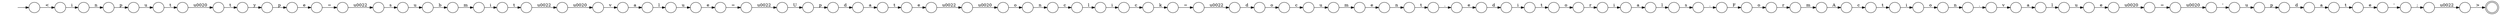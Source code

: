 digraph Automaton {
  rankdir = LR;
  0 [shape=circle,label=""];
  0 -> 9 [label="r"]
  1 [shape=circle,label=""];
  1 -> 57 [label="e"]
  2 [shape=circle,label=""];
  2 -> 75 [label="\u0022"]
  3 [shape=circle,label=""];
  3 -> 88 [label="y"]
  4 [shape=circle,label=""];
  4 -> 67 [label="k"]
  5 [shape=circle,label=""];
  5 -> 39 [label="m"]
  6 [shape=circle,label=""];
  6 -> 23 [label="a"]
  7 [shape=circle,label=""];
  7 -> 19 [label="u"]
  8 [shape=circle,label=""];
  8 -> 37 [label="t"]
  9 [shape=circle,label=""];
  9 -> 52 [label="i"]
  10 [shape=circle,label=""];
  10 -> 90 [label="."]
  11 [shape=circle,label=""];
  11 -> 51 [label="i"]
  12 [shape=circle,label=""];
  initial [shape=plaintext,label=""];
  initial -> 12
  12 -> 15 [label="<"]
  13 [shape=circle,label=""];
  13 -> 17 [label="l"]
  14 [shape=doublecircle,label=""];
  15 [shape=circle,label=""];
  15 -> 66 [label="i"]
  16 [shape=circle,label=""];
  16 -> 24 [label="p"]
  17 [shape=circle,label=""];
  17 -> 10 [label="s"]
  18 [shape=circle,label=""];
  18 -> 62 [label="e"]
  19 [shape=circle,label=""];
  19 -> 59 [label="e"]
  20 [shape=circle,label=""];
  20 -> 8 [label="a"]
  21 [shape=circle,label=""];
  21 -> 56 [label="a"]
  22 [shape=circle,label=""];
  22 -> 60 [label="u"]
  23 [shape=circle,label=""];
  23 -> 94 [label="t"]
  24 [shape=circle,label=""];
  24 -> 6 [label="d"]
  25 [shape=circle,label=""];
  25 -> 49 [label="b"]
  26 [shape=circle,label=""];
  26 -> 50 [label="i"]
  27 [shape=circle,label=""];
  27 -> 84 [label="e"]
  28 [shape=circle,label=""];
  28 -> 69 [label="c"]
  29 [shape=circle,label=""];
  29 -> 72 [label="\u0020"]
  30 [shape=circle,label=""];
  30 -> 27 [label="u"]
  31 [shape=circle,label=""];
  31 -> 81 [label="\u0020"]
  32 [shape=circle,label=""];
  32 -> 38 [label="i"]
  33 [shape=circle,label=""];
  33 -> 2 [label=";"]
  34 [shape=circle,label=""];
  34 -> 35 [label="\u0022"]
  35 [shape=circle,label=""];
  35 -> 54 [label="\u0020"]
  36 [shape=circle,label=""];
  36 -> 3 [label="t"]
  37 [shape=circle,label=""];
  37 -> 93 [label="e"]
  38 [shape=circle,label=""];
  38 -> 78 [label="t"]
  39 [shape=circle,label=""];
  39 -> 68 [label="A"]
  40 [shape=circle,label=""];
  40 -> 87 [label="d"]
  41 [shape=circle,label=""];
  41 -> 16 [label="U"]
  42 [shape=circle,label=""];
  42 -> 25 [label="u"]
  43 [shape=circle,label=""];
  43 -> 85 [label="o"]
  44 [shape=circle,label=""];
  44 -> 26 [label="l"]
  45 [shape=circle,label=""];
  45 -> 1 [label="."]
  46 [shape=circle,label=""];
  46 -> 61 [label="u"]
  47 [shape=circle,label=""];
  47 -> 31 [label="="]
  48 [shape=circle,label=""];
  48 -> 73 [label="."]
  49 [shape=circle,label=""];
  49 -> 74 [label="m"]
  50 [shape=circle,label=""];
  50 -> 4 [label="c"]
  51 [shape=circle,label=""];
  51 -> 82 [label="o"]
  52 [shape=circle,label=""];
  52 -> 13 [label="a"]
  53 [shape=circle,label=""];
  53 -> 77 [label="\u0022"]
  54 [shape=circle,label=""];
  54 -> 55 [label="o"]
  55 [shape=circle,label=""];
  55 -> 76 [label="n"]
  56 [shape=circle,label=""];
  56 -> 30 [label="l"]
  57 [shape=circle,label=""];
  57 -> 32 [label="d"]
  58 [shape=circle,label=""];
  58 -> 7 [label="l"]
  59 [shape=circle,label=""];
  59 -> 91 [label="="]
  60 [shape=circle,label=""];
  60 -> 70 [label="t"]
  61 [shape=circle,label=""];
  61 -> 79 [label="p"]
  62 [shape=circle,label=""];
  62 -> 53 [label="="]
  63 [shape=circle,label=""];
  63 -> 29 [label="\u0022"]
  64 [shape=circle,label=""];
  64 -> 63 [label="t"]
  65 [shape=circle,label=""];
  65 -> 92 [label="e"]
  66 [shape=circle,label=""];
  66 -> 86 [label="n"]
  67 [shape=circle,label=""];
  67 -> 89 [label="="]
  68 [shape=circle,label=""];
  68 -> 83 [label="c"]
  69 [shape=circle,label=""];
  69 -> 71 [label="u"]
  70 [shape=circle,label=""];
  70 -> 36 [label="\u0020"]
  71 [shape=circle,label=""];
  71 -> 65 [label="m"]
  72 [shape=circle,label=""];
  72 -> 80 [label="v"]
  73 [shape=circle,label=""];
  73 -> 21 [label="v"]
  74 [shape=circle,label=""];
  74 -> 64 [label="i"]
  75 [shape=circle,label=""];
  75 -> 14 [label=">"]
  76 [shape=circle,label=""];
  76 -> 44 [label="c"]
  77 [shape=circle,label=""];
  77 -> 42 [label="s"]
  78 [shape=circle,label=""];
  78 -> 0 [label="o"]
  79 [shape=circle,label=""];
  79 -> 20 [label="d"]
  80 [shape=circle,label=""];
  80 -> 58 [label="a"]
  81 [shape=circle,label=""];
  81 -> 46 [label="'"]
  82 [shape=circle,label=""];
  82 -> 48 [label="n"]
  83 [shape=circle,label=""];
  83 -> 11 [label="t"]
  84 [shape=circle,label=""];
  84 -> 47 [label="\u0020"]
  85 [shape=circle,label=""];
  85 -> 5 [label="r"]
  86 [shape=circle,label=""];
  86 -> 22 [label="p"]
  87 [shape=circle,label=""];
  87 -> 28 [label="o"]
  88 [shape=circle,label=""];
  88 -> 18 [label="p"]
  89 [shape=circle,label=""];
  89 -> 40 [label="\u0022"]
  90 [shape=circle,label=""];
  90 -> 43 [label="F"]
  91 [shape=circle,label=""];
  91 -> 41 [label="\u0022"]
  92 [shape=circle,label=""];
  92 -> 95 [label="n"]
  93 [shape=circle,label=""];
  93 -> 33 [label="'"]
  94 [shape=circle,label=""];
  94 -> 34 [label="e"]
  95 [shape=circle,label=""];
  95 -> 45 [label="t"]
}

